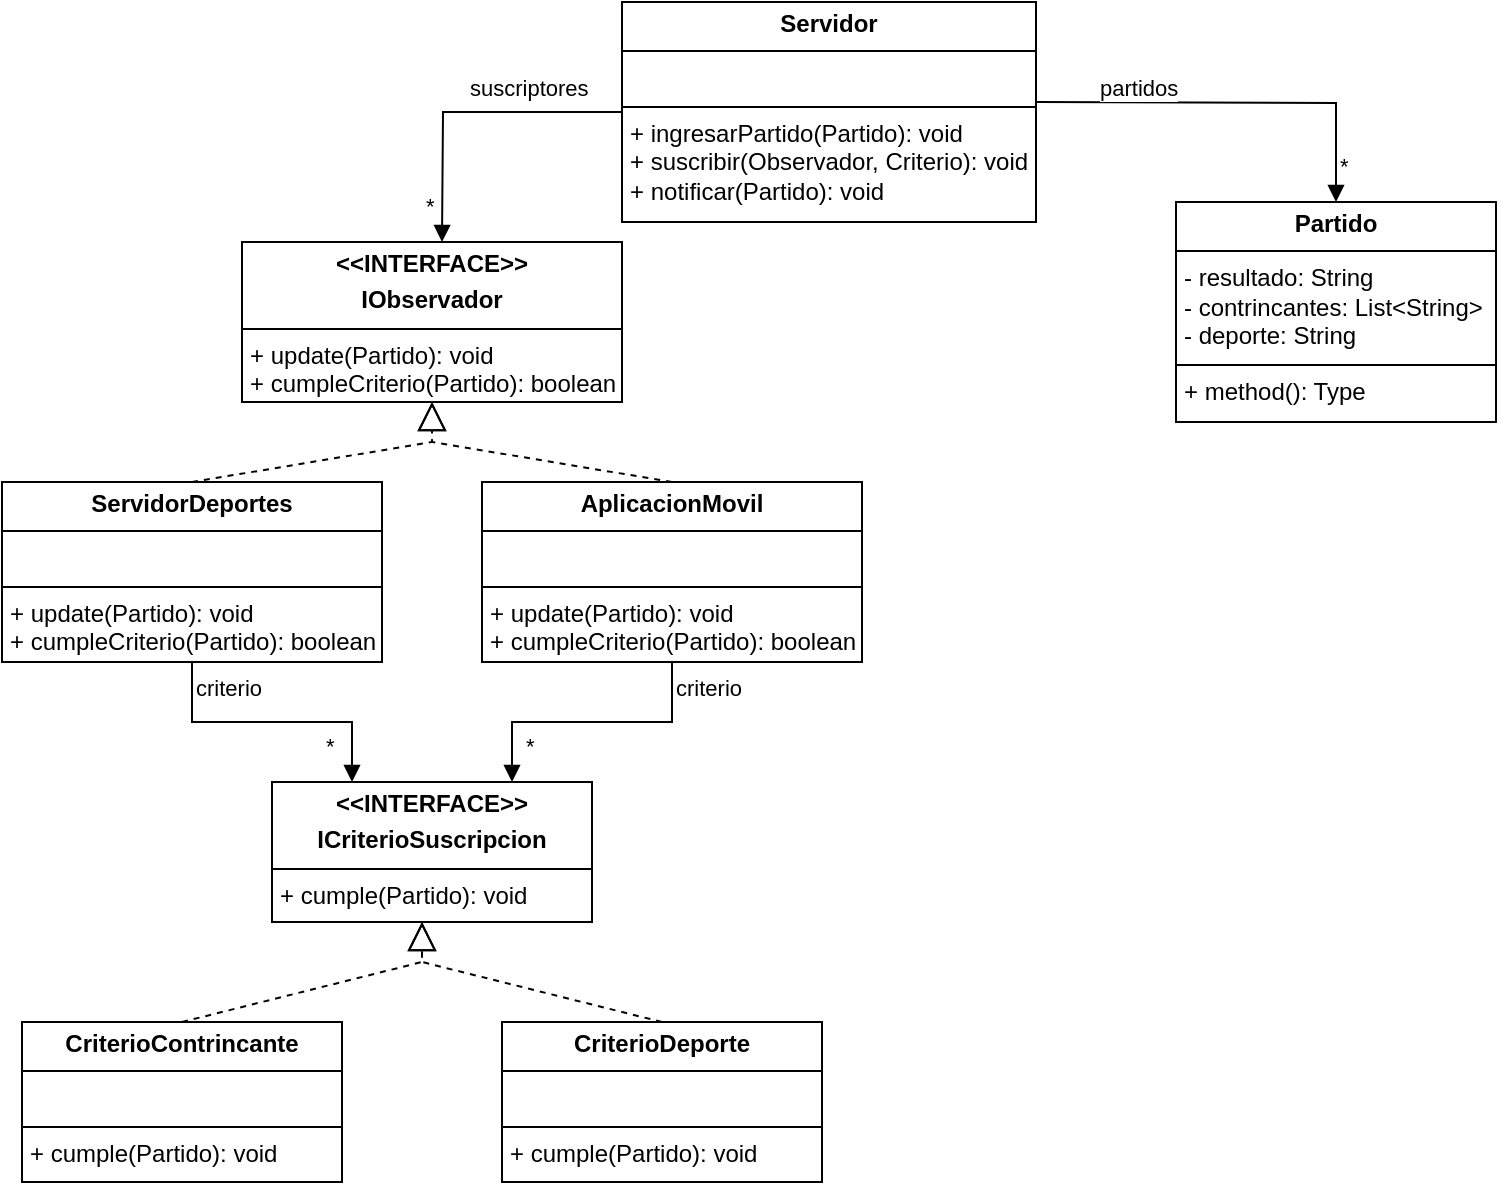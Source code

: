 <mxfile version="28.2.8">
  <diagram name="Página-1" id="wv47NNtbTby22QG-EC36">
    <mxGraphModel dx="1111" dy="465" grid="1" gridSize="10" guides="1" tooltips="1" connect="1" arrows="1" fold="1" page="1" pageScale="1" pageWidth="827" pageHeight="1169" math="0" shadow="0">
      <root>
        <mxCell id="0" />
        <mxCell id="1" parent="0" />
        <mxCell id="By4UtEJLirsY82ZEa1xk-1" value="&lt;p style=&quot;margin:0px;margin-top:4px;text-align:center;&quot;&gt;&lt;b&gt;Partido&lt;/b&gt;&lt;/p&gt;&lt;hr size=&quot;1&quot; style=&quot;border-style:solid;&quot;&gt;&lt;p style=&quot;margin:0px;margin-left:4px;&quot;&gt;- resultado: String&lt;/p&gt;&lt;p style=&quot;margin:0px;margin-left:4px;&quot;&gt;- contrincantes: List&amp;lt;String&amp;gt;&lt;/p&gt;&lt;p style=&quot;margin:0px;margin-left:4px;&quot;&gt;- deporte: String&lt;/p&gt;&lt;hr size=&quot;1&quot; style=&quot;border-style:solid;&quot;&gt;&lt;p style=&quot;margin:0px;margin-left:4px;&quot;&gt;+ method(): Type&lt;/p&gt;" style="verticalAlign=top;align=left;overflow=fill;html=1;whiteSpace=wrap;" parent="1" vertex="1">
          <mxGeometry x="667" y="220" width="160" height="110" as="geometry" />
        </mxCell>
        <mxCell id="By4UtEJLirsY82ZEa1xk-2" value="&lt;p style=&quot;margin:0px;margin-top:4px;text-align:center;&quot;&gt;&lt;b style=&quot;background-color: transparent; color: light-dark(rgb(0, 0, 0), rgb(255, 255, 255));&quot;&gt;Servidor&lt;/b&gt;&lt;/p&gt;&lt;hr size=&quot;1&quot; style=&quot;border-style:solid;&quot;&gt;&lt;p style=&quot;margin:0px;margin-left:4px;&quot;&gt;&lt;br&gt;&lt;/p&gt;&lt;hr size=&quot;1&quot; style=&quot;border-style:solid;&quot;&gt;&lt;p style=&quot;margin:0px;margin-left:4px;&quot;&gt;+ ingresarPartido(Partido): void&lt;/p&gt;&lt;p style=&quot;margin:0px;margin-left:4px;&quot;&gt;+ suscribir(Observador, Criterio): void&lt;/p&gt;&lt;p style=&quot;margin:0px;margin-left:4px;&quot;&gt;+ notificar(Partido): void&lt;/p&gt;" style="verticalAlign=top;align=left;overflow=fill;html=1;whiteSpace=wrap;" parent="1" vertex="1">
          <mxGeometry x="390" y="120" width="207" height="110" as="geometry" />
        </mxCell>
        <mxCell id="By4UtEJLirsY82ZEa1xk-3" value="partidos" style="endArrow=block;endFill=1;html=1;edgeStyle=orthogonalEdgeStyle;align=left;verticalAlign=top;rounded=0;entryX=0.5;entryY=0;entryDx=0;entryDy=0;" parent="1" target="By4UtEJLirsY82ZEa1xk-1" edge="1">
          <mxGeometry x="-0.7" y="20" relative="1" as="geometry">
            <mxPoint x="597" y="170" as="sourcePoint" />
            <mxPoint x="757" y="170" as="targetPoint" />
            <mxPoint as="offset" />
          </mxGeometry>
        </mxCell>
        <mxCell id="By4UtEJLirsY82ZEa1xk-4" value="*" style="edgeLabel;resizable=0;html=1;align=left;verticalAlign=bottom;" parent="By4UtEJLirsY82ZEa1xk-3" connectable="0" vertex="1">
          <mxGeometry x="-1" relative="1" as="geometry">
            <mxPoint x="150" y="40" as="offset" />
          </mxGeometry>
        </mxCell>
        <mxCell id="By4UtEJLirsY82ZEa1xk-10" value="suscriptores" style="endArrow=block;endFill=1;html=1;edgeStyle=orthogonalEdgeStyle;align=left;verticalAlign=top;rounded=0;exitX=0;exitY=0.5;exitDx=0;exitDy=0;" parent="1" source="By4UtEJLirsY82ZEa1xk-2" edge="1">
          <mxGeometry x="0.012" y="-25" relative="1" as="geometry">
            <mxPoint x="80" y="260" as="sourcePoint" />
            <mxPoint x="300" y="240" as="targetPoint" />
            <mxPoint as="offset" />
          </mxGeometry>
        </mxCell>
        <mxCell id="By4UtEJLirsY82ZEa1xk-11" value="*" style="edgeLabel;resizable=0;html=1;align=left;verticalAlign=bottom;" parent="By4UtEJLirsY82ZEa1xk-10" connectable="0" vertex="1">
          <mxGeometry x="-1" relative="1" as="geometry">
            <mxPoint x="-100" y="55" as="offset" />
          </mxGeometry>
        </mxCell>
        <mxCell id="By4UtEJLirsY82ZEa1xk-12" value="&lt;p style=&quot;margin:0px;margin-top:4px;text-align:center;&quot;&gt;&lt;b&gt;&amp;lt;&amp;lt;INTERFACE&amp;gt;&amp;gt;&lt;/b&gt;&lt;/p&gt;&lt;p style=&quot;margin:0px;margin-top:4px;text-align:center;&quot;&gt;&lt;b&gt;ICriterioSuscripcion&lt;/b&gt;&lt;/p&gt;&lt;hr size=&quot;1&quot; style=&quot;border-style:solid;&quot;&gt;&lt;p style=&quot;margin:0px;margin-left:4px;&quot;&gt;+ cumple(Partido): void&lt;/p&gt;" style="verticalAlign=top;align=left;overflow=fill;html=1;whiteSpace=wrap;" parent="1" vertex="1">
          <mxGeometry x="215" y="510" width="160" height="70" as="geometry" />
        </mxCell>
        <mxCell id="By4UtEJLirsY82ZEa1xk-13" value="&lt;p style=&quot;margin:0px;margin-top:4px;text-align:center;&quot;&gt;&lt;b&gt;&amp;lt;&amp;lt;INTERFACE&amp;gt;&amp;gt;&lt;/b&gt;&lt;/p&gt;&lt;p style=&quot;margin:0px;margin-top:4px;text-align:center;&quot;&gt;&lt;b&gt;IObservador&lt;/b&gt;&lt;/p&gt;&lt;hr size=&quot;1&quot; style=&quot;border-style:solid;&quot;&gt;&lt;p style=&quot;margin:0px;margin-left:4px;&quot;&gt;+ update(Partido): void&lt;/p&gt;&lt;p style=&quot;margin:0px;margin-left:4px;&quot;&gt;+ cumpleCriterio(Partido): boolean&lt;/p&gt;" style="verticalAlign=top;align=left;overflow=fill;html=1;whiteSpace=wrap;" parent="1" vertex="1">
          <mxGeometry x="200" y="240" width="190" height="80" as="geometry" />
        </mxCell>
        <mxCell id="By4UtEJLirsY82ZEa1xk-14" value="&lt;p style=&quot;margin:0px;margin-top:4px;text-align:center;&quot;&gt;&lt;b&gt;ServidorDeportes&lt;/b&gt;&lt;/p&gt;&lt;hr size=&quot;1&quot; style=&quot;border-style:solid;&quot;&gt;&lt;p style=&quot;margin:0px;margin-left:4px;&quot;&gt;&lt;br&gt;&lt;/p&gt;&lt;hr size=&quot;1&quot; style=&quot;border-style:solid;&quot;&gt;&lt;p style=&quot;margin: 0px 0px 0px 4px;&quot;&gt;+ update(Partido): void&lt;/p&gt;&lt;p style=&quot;margin: 0px 0px 0px 4px;&quot;&gt;+ cumpleCriterio(Partido): boolean&lt;/p&gt;" style="verticalAlign=top;align=left;overflow=fill;html=1;whiteSpace=wrap;" parent="1" vertex="1">
          <mxGeometry x="80" y="360" width="190" height="90" as="geometry" />
        </mxCell>
        <mxCell id="By4UtEJLirsY82ZEa1xk-15" value="&lt;p style=&quot;margin:0px;margin-top:4px;text-align:center;&quot;&gt;&lt;b&gt;AplicacionMovil&lt;/b&gt;&lt;/p&gt;&lt;hr size=&quot;1&quot; style=&quot;border-style:solid;&quot;&gt;&lt;p style=&quot;margin:0px;margin-left:4px;&quot;&gt;&lt;br&gt;&lt;/p&gt;&lt;hr size=&quot;1&quot; style=&quot;border-style:solid;&quot;&gt;&lt;p style=&quot;margin: 0px 0px 0px 4px;&quot;&gt;+ update(Partido): void&lt;/p&gt;&lt;p style=&quot;margin: 0px 0px 0px 4px;&quot;&gt;+ cumpleCriterio(Partido): boolean&lt;/p&gt;" style="verticalAlign=top;align=left;overflow=fill;html=1;whiteSpace=wrap;" parent="1" vertex="1">
          <mxGeometry x="320" y="360" width="190" height="90" as="geometry" />
        </mxCell>
        <mxCell id="By4UtEJLirsY82ZEa1xk-17" value="" style="endArrow=block;dashed=1;endFill=0;endSize=12;html=1;rounded=0;exitX=0.5;exitY=0;exitDx=0;exitDy=0;entryX=0.5;entryY=1;entryDx=0;entryDy=0;" parent="1" source="By4UtEJLirsY82ZEa1xk-14" target="By4UtEJLirsY82ZEa1xk-13" edge="1">
          <mxGeometry width="160" relative="1" as="geometry">
            <mxPoint x="320" y="400" as="sourcePoint" />
            <mxPoint x="480" y="400" as="targetPoint" />
            <Array as="points">
              <mxPoint x="295" y="340" />
            </Array>
          </mxGeometry>
        </mxCell>
        <mxCell id="By4UtEJLirsY82ZEa1xk-18" value="" style="endArrow=block;dashed=1;endFill=0;endSize=12;html=1;rounded=0;exitX=0.5;exitY=0;exitDx=0;exitDy=0;entryX=0.5;entryY=1;entryDx=0;entryDy=0;" parent="1" source="By4UtEJLirsY82ZEa1xk-15" target="By4UtEJLirsY82ZEa1xk-13" edge="1">
          <mxGeometry width="160" relative="1" as="geometry">
            <mxPoint x="320" y="400" as="sourcePoint" />
            <mxPoint x="480" y="400" as="targetPoint" />
            <Array as="points">
              <mxPoint x="295" y="340" />
            </Array>
          </mxGeometry>
        </mxCell>
        <mxCell id="By4UtEJLirsY82ZEa1xk-19" value="&lt;p style=&quot;margin:0px;margin-top:4px;text-align:center;&quot;&gt;&lt;b&gt;CriterioContrincante&lt;/b&gt;&lt;/p&gt;&lt;hr size=&quot;1&quot; style=&quot;border-style:solid;&quot;&gt;&lt;p style=&quot;margin:0px;margin-left:4px;&quot;&gt;&lt;br&gt;&lt;/p&gt;&lt;hr size=&quot;1&quot; style=&quot;border-style:solid;&quot;&gt;&lt;p style=&quot;margin:0px;margin-left:4px;&quot;&gt;+ cumple(Partido): void&lt;/p&gt;" style="verticalAlign=top;align=left;overflow=fill;html=1;whiteSpace=wrap;" parent="1" vertex="1">
          <mxGeometry x="90" y="630" width="160" height="80" as="geometry" />
        </mxCell>
        <mxCell id="By4UtEJLirsY82ZEa1xk-21" value="&lt;p style=&quot;margin:0px;margin-top:4px;text-align:center;&quot;&gt;&lt;b&gt;CriterioDeporte&lt;/b&gt;&lt;/p&gt;&lt;hr size=&quot;1&quot; style=&quot;border-style:solid;&quot;&gt;&lt;p style=&quot;margin:0px;margin-left:4px;&quot;&gt;&lt;br&gt;&lt;/p&gt;&lt;hr size=&quot;1&quot; style=&quot;border-style:solid;&quot;&gt;&lt;p style=&quot;margin:0px;margin-left:4px;&quot;&gt;+ cumple(Partido): void&lt;/p&gt;" style="verticalAlign=top;align=left;overflow=fill;html=1;whiteSpace=wrap;" parent="1" vertex="1">
          <mxGeometry x="330" y="630" width="160" height="80" as="geometry" />
        </mxCell>
        <mxCell id="By4UtEJLirsY82ZEa1xk-22" value="criterio" style="endArrow=block;endFill=1;html=1;edgeStyle=orthogonalEdgeStyle;align=left;verticalAlign=top;rounded=0;exitX=0.5;exitY=1;exitDx=0;exitDy=0;entryX=0.25;entryY=0;entryDx=0;entryDy=0;" parent="1" source="By4UtEJLirsY82ZEa1xk-14" target="By4UtEJLirsY82ZEa1xk-12" edge="1">
          <mxGeometry x="-1" relative="1" as="geometry">
            <mxPoint x="320" y="490" as="sourcePoint" />
            <mxPoint x="295" y="510" as="targetPoint" />
          </mxGeometry>
        </mxCell>
        <mxCell id="By4UtEJLirsY82ZEa1xk-23" value="*" style="edgeLabel;resizable=0;html=1;align=left;verticalAlign=bottom;" parent="By4UtEJLirsY82ZEa1xk-22" connectable="0" vertex="1">
          <mxGeometry x="-1" relative="1" as="geometry">
            <mxPoint x="65" y="50" as="offset" />
          </mxGeometry>
        </mxCell>
        <mxCell id="By4UtEJLirsY82ZEa1xk-24" value="criterio" style="endArrow=block;endFill=1;html=1;edgeStyle=orthogonalEdgeStyle;align=left;verticalAlign=top;rounded=0;exitX=0.5;exitY=1;exitDx=0;exitDy=0;entryX=0.75;entryY=0;entryDx=0;entryDy=0;" parent="1" source="By4UtEJLirsY82ZEa1xk-15" target="By4UtEJLirsY82ZEa1xk-12" edge="1">
          <mxGeometry x="-1" relative="1" as="geometry">
            <mxPoint x="320" y="480" as="sourcePoint" />
            <mxPoint x="440" y="540" as="targetPoint" />
          </mxGeometry>
        </mxCell>
        <mxCell id="By4UtEJLirsY82ZEa1xk-25" value="*" style="edgeLabel;resizable=0;html=1;align=left;verticalAlign=bottom;" parent="By4UtEJLirsY82ZEa1xk-24" connectable="0" vertex="1">
          <mxGeometry x="-1" relative="1" as="geometry">
            <mxPoint x="-75" y="50" as="offset" />
          </mxGeometry>
        </mxCell>
        <mxCell id="By4UtEJLirsY82ZEa1xk-26" value="" style="endArrow=block;dashed=1;endFill=0;endSize=12;html=1;rounded=0;exitX=0.5;exitY=0;exitDx=0;exitDy=0;" parent="1" source="By4UtEJLirsY82ZEa1xk-19" edge="1">
          <mxGeometry width="160" relative="1" as="geometry">
            <mxPoint x="170" y="630" as="sourcePoint" />
            <mxPoint x="290" y="580" as="targetPoint" />
            <Array as="points">
              <mxPoint x="290" y="600" />
            </Array>
          </mxGeometry>
        </mxCell>
        <mxCell id="By4UtEJLirsY82ZEa1xk-27" value="" style="endArrow=block;dashed=1;endFill=0;endSize=12;html=1;rounded=0;exitX=0.5;exitY=0;exitDx=0;exitDy=0;" parent="1" source="By4UtEJLirsY82ZEa1xk-21" edge="1">
          <mxGeometry width="160" relative="1" as="geometry">
            <mxPoint x="300" y="650" as="sourcePoint" />
            <mxPoint x="290" y="580" as="targetPoint" />
            <Array as="points">
              <mxPoint x="290" y="600" />
            </Array>
          </mxGeometry>
        </mxCell>
      </root>
    </mxGraphModel>
  </diagram>
</mxfile>
